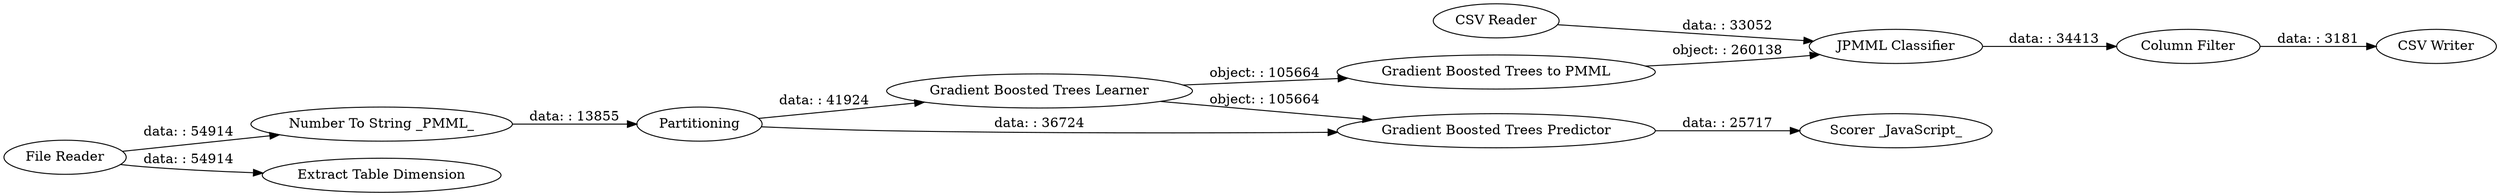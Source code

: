 digraph {
	"-8469573451462013945_26" [label="Number To String _PMML_"]
	"-8469573451462013945_25" [label="Extract Table Dimension"]
	"-8469573451462013945_32" [label="Column Filter"]
	"-8469573451462013945_33" [label="Gradient Boosted Trees Learner"]
	"-8469573451462013945_35" [label="Gradient Boosted Trees to PMML"]
	"-8469573451462013945_31" [label="CSV Writer"]
	"-8469573451462013945_19" [label="Scorer _JavaScript_"]
	"-8469573451462013945_27" [label="CSV Reader"]
	"-8469573451462013945_28" [label=Partitioning]
	"-8469573451462013945_34" [label="Gradient Boosted Trees Predictor"]
	"-8469573451462013945_29" [label="JPMML Classifier"]
	"-8469573451462013945_21" [label="File Reader"]
	"-8469573451462013945_33" -> "-8469573451462013945_35" [label="object: : 105664"]
	"-8469573451462013945_21" -> "-8469573451462013945_26" [label="data: : 54914"]
	"-8469573451462013945_32" -> "-8469573451462013945_31" [label="data: : 3181"]
	"-8469573451462013945_21" -> "-8469573451462013945_25" [label="data: : 54914"]
	"-8469573451462013945_27" -> "-8469573451462013945_29" [label="data: : 33052"]
	"-8469573451462013945_28" -> "-8469573451462013945_33" [label="data: : 41924"]
	"-8469573451462013945_26" -> "-8469573451462013945_28" [label="data: : 13855"]
	"-8469573451462013945_33" -> "-8469573451462013945_34" [label="object: : 105664"]
	"-8469573451462013945_28" -> "-8469573451462013945_34" [label="data: : 36724"]
	"-8469573451462013945_34" -> "-8469573451462013945_19" [label="data: : 25717"]
	"-8469573451462013945_29" -> "-8469573451462013945_32" [label="data: : 34413"]
	"-8469573451462013945_35" -> "-8469573451462013945_29" [label="object: : 260138"]
	rankdir=LR
}

